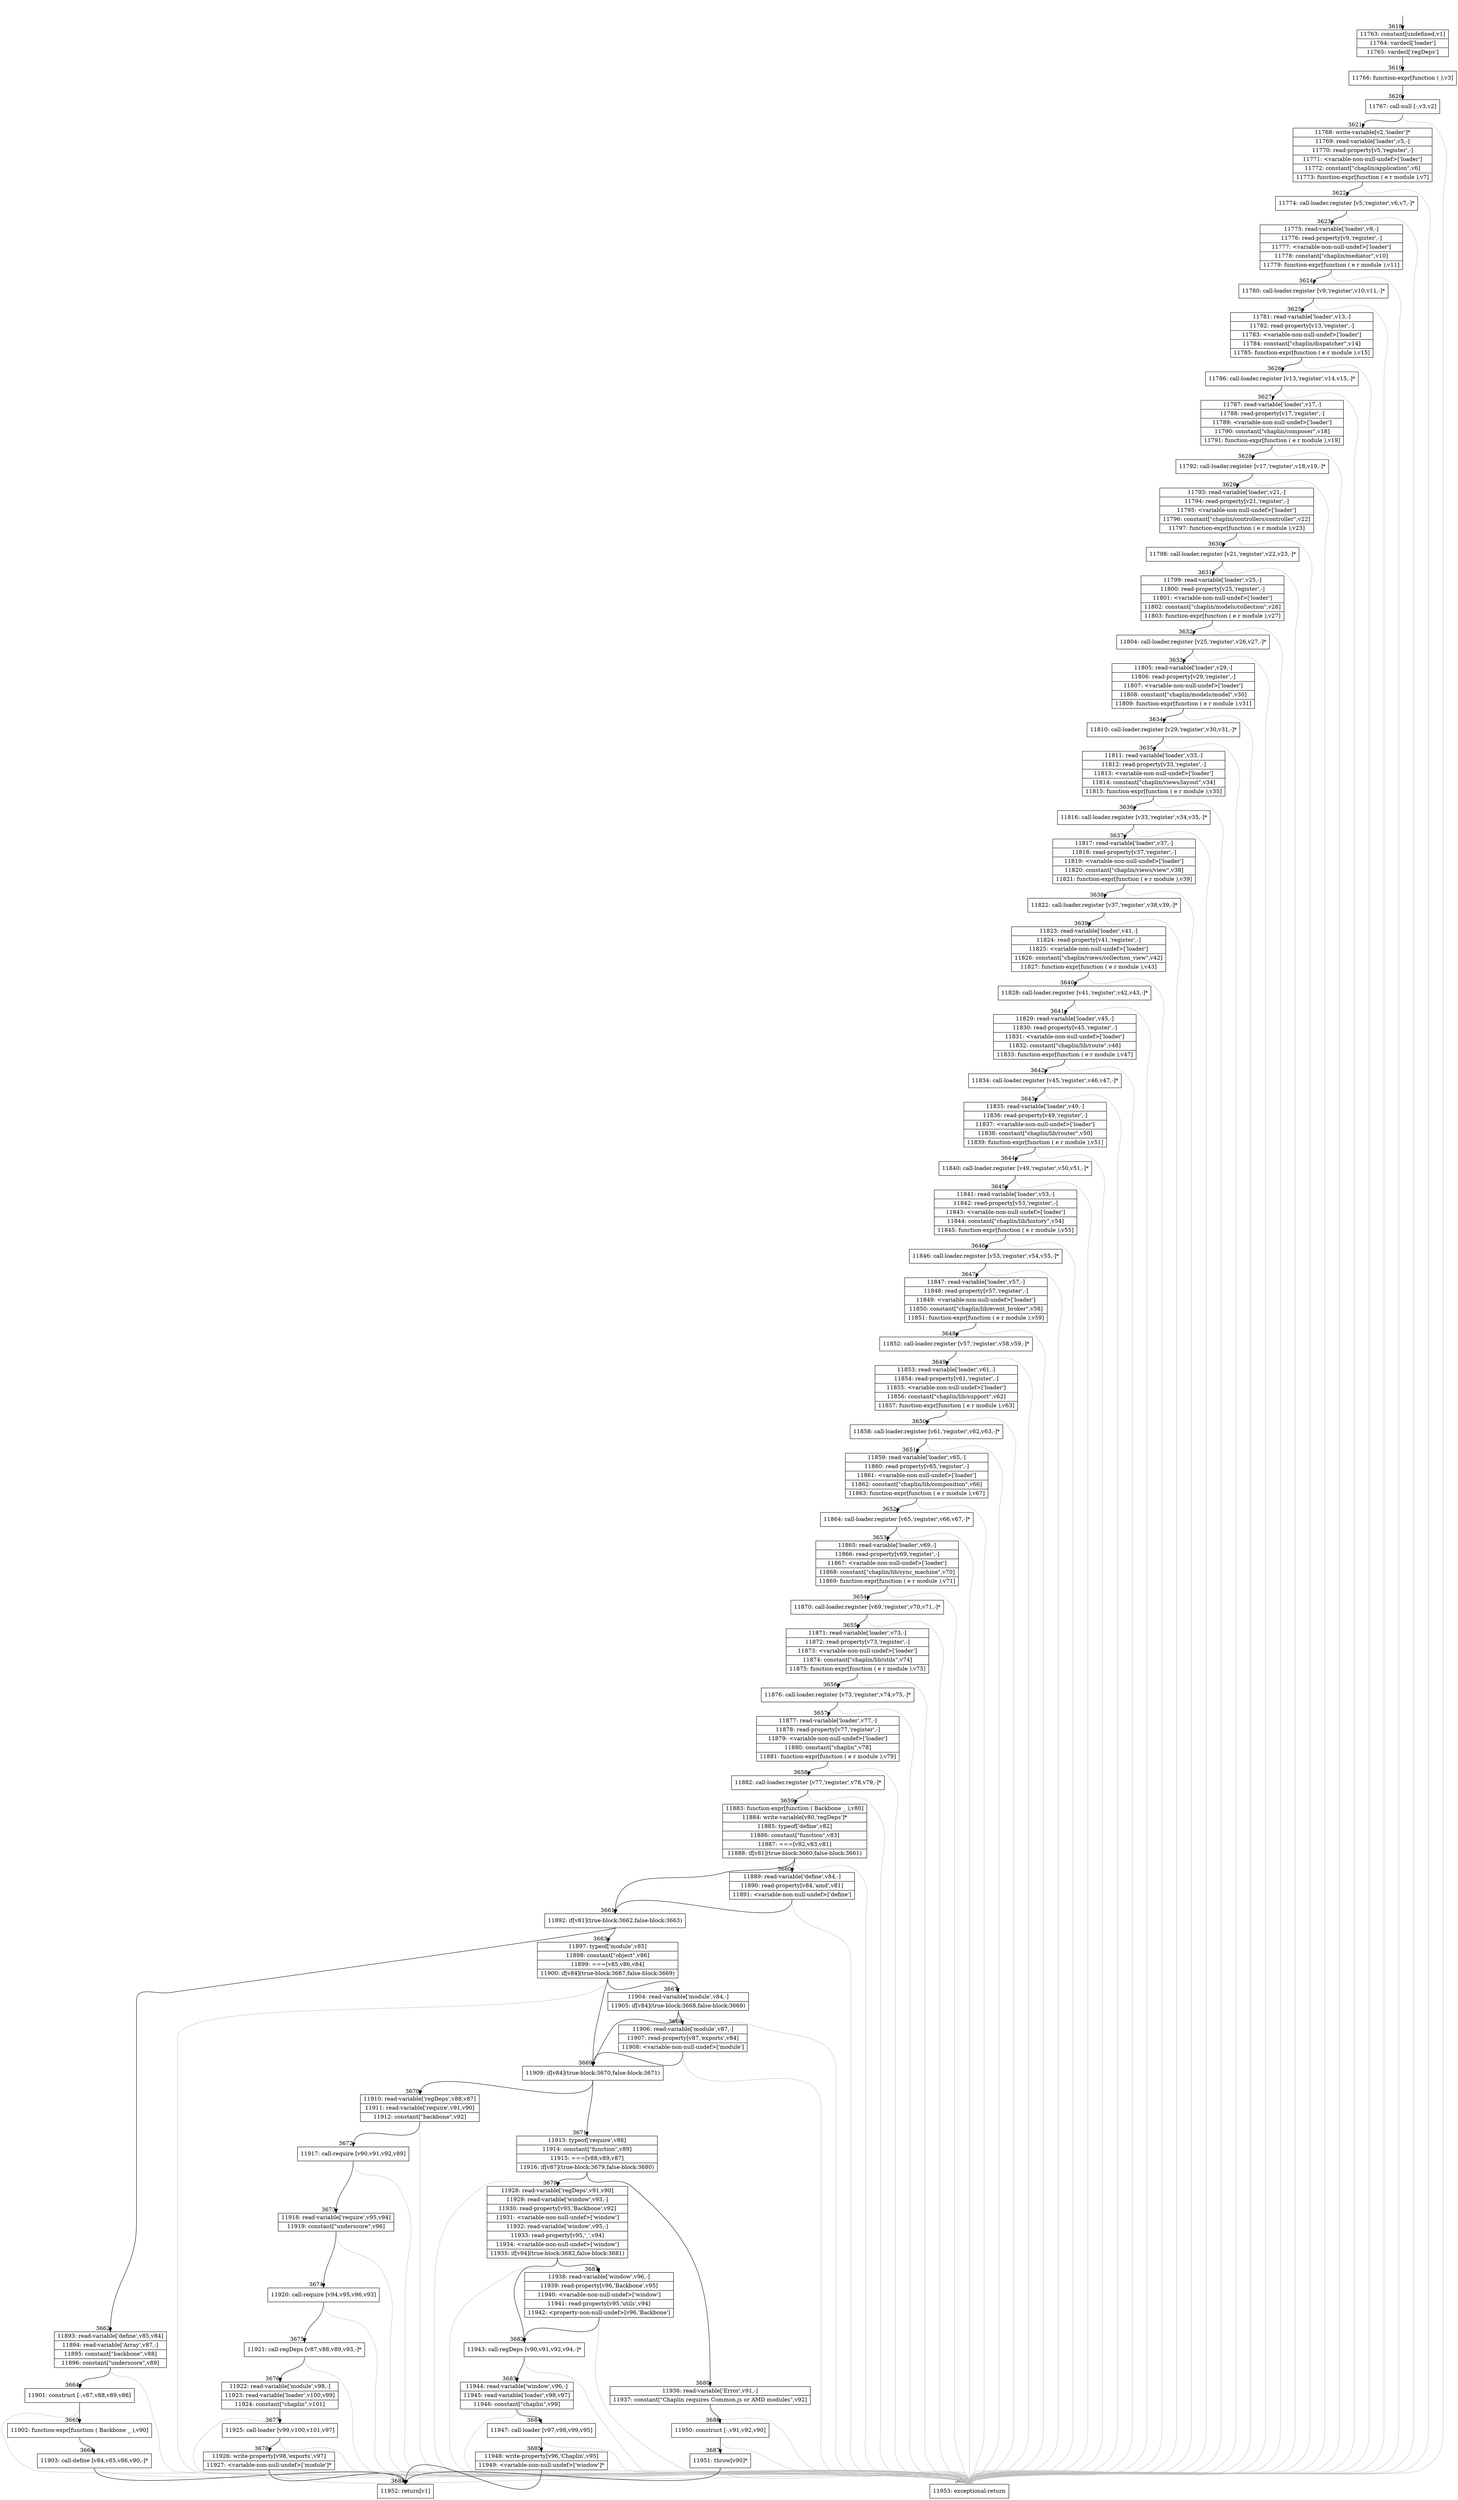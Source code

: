 digraph {
rankdir="TD"
BB_entry1[shape=none,label=""];
BB_entry1 -> BB3618 [tailport=s, headport=n, headlabel="    3618"]
BB3618 [shape=record label="{11763: constant[undefined,v1]|11764: vardecl['loader']|11765: vardecl['regDeps']}" ] 
BB3618 -> BB3619 [tailport=s, headport=n, headlabel="      3619"]
BB3619 [shape=record label="{11766: function-expr[function ( ),v3]}" ] 
BB3619 -> BB3620 [tailport=s, headport=n, headlabel="      3620"]
BB3620 [shape=record label="{11767: call-null [-,v3,v2]}" ] 
BB3620 -> BB3621 [tailport=s, headport=n, headlabel="      3621"]
BB3620 -> BB3689 [tailport=s, headport=n, color=gray, headlabel="      3689"]
BB3621 [shape=record label="{11768: write-variable[v2,'loader']*|11769: read-variable['loader',v5,-]|11770: read-property[v5,'register',-]|11771: \<variable-non-null-undef\>['loader']|11772: constant[\"chaplin/application\",v6]|11773: function-expr[function ( e r module ),v7]}" ] 
BB3621 -> BB3622 [tailport=s, headport=n, headlabel="      3622"]
BB3621 -> BB3689 [tailport=s, headport=n, color=gray]
BB3622 [shape=record label="{11774: call-loader.register [v5,'register',v6,v7,-]*}" ] 
BB3622 -> BB3623 [tailport=s, headport=n, headlabel="      3623"]
BB3622 -> BB3689 [tailport=s, headport=n, color=gray]
BB3623 [shape=record label="{11775: read-variable['loader',v9,-]|11776: read-property[v9,'register',-]|11777: \<variable-non-null-undef\>['loader']|11778: constant[\"chaplin/mediator\",v10]|11779: function-expr[function ( e r module ),v11]}" ] 
BB3623 -> BB3624 [tailport=s, headport=n, headlabel="      3624"]
BB3623 -> BB3689 [tailport=s, headport=n, color=gray]
BB3624 [shape=record label="{11780: call-loader.register [v9,'register',v10,v11,-]*}" ] 
BB3624 -> BB3625 [tailport=s, headport=n, headlabel="      3625"]
BB3624 -> BB3689 [tailport=s, headport=n, color=gray]
BB3625 [shape=record label="{11781: read-variable['loader',v13,-]|11782: read-property[v13,'register',-]|11783: \<variable-non-null-undef\>['loader']|11784: constant[\"chaplin/dispatcher\",v14]|11785: function-expr[function ( e r module ),v15]}" ] 
BB3625 -> BB3626 [tailport=s, headport=n, headlabel="      3626"]
BB3625 -> BB3689 [tailport=s, headport=n, color=gray]
BB3626 [shape=record label="{11786: call-loader.register [v13,'register',v14,v15,-]*}" ] 
BB3626 -> BB3627 [tailport=s, headport=n, headlabel="      3627"]
BB3626 -> BB3689 [tailport=s, headport=n, color=gray]
BB3627 [shape=record label="{11787: read-variable['loader',v17,-]|11788: read-property[v17,'register',-]|11789: \<variable-non-null-undef\>['loader']|11790: constant[\"chaplin/composer\",v18]|11791: function-expr[function ( e r module ),v19]}" ] 
BB3627 -> BB3628 [tailport=s, headport=n, headlabel="      3628"]
BB3627 -> BB3689 [tailport=s, headport=n, color=gray]
BB3628 [shape=record label="{11792: call-loader.register [v17,'register',v18,v19,-]*}" ] 
BB3628 -> BB3629 [tailport=s, headport=n, headlabel="      3629"]
BB3628 -> BB3689 [tailport=s, headport=n, color=gray]
BB3629 [shape=record label="{11793: read-variable['loader',v21,-]|11794: read-property[v21,'register',-]|11795: \<variable-non-null-undef\>['loader']|11796: constant[\"chaplin/controllers/controller\",v22]|11797: function-expr[function ( e r module ),v23]}" ] 
BB3629 -> BB3630 [tailport=s, headport=n, headlabel="      3630"]
BB3629 -> BB3689 [tailport=s, headport=n, color=gray]
BB3630 [shape=record label="{11798: call-loader.register [v21,'register',v22,v23,-]*}" ] 
BB3630 -> BB3631 [tailport=s, headport=n, headlabel="      3631"]
BB3630 -> BB3689 [tailport=s, headport=n, color=gray]
BB3631 [shape=record label="{11799: read-variable['loader',v25,-]|11800: read-property[v25,'register',-]|11801: \<variable-non-null-undef\>['loader']|11802: constant[\"chaplin/models/collection\",v26]|11803: function-expr[function ( e r module ),v27]}" ] 
BB3631 -> BB3632 [tailport=s, headport=n, headlabel="      3632"]
BB3631 -> BB3689 [tailport=s, headport=n, color=gray]
BB3632 [shape=record label="{11804: call-loader.register [v25,'register',v26,v27,-]*}" ] 
BB3632 -> BB3633 [tailport=s, headport=n, headlabel="      3633"]
BB3632 -> BB3689 [tailport=s, headport=n, color=gray]
BB3633 [shape=record label="{11805: read-variable['loader',v29,-]|11806: read-property[v29,'register',-]|11807: \<variable-non-null-undef\>['loader']|11808: constant[\"chaplin/models/model\",v30]|11809: function-expr[function ( e r module ),v31]}" ] 
BB3633 -> BB3634 [tailport=s, headport=n, headlabel="      3634"]
BB3633 -> BB3689 [tailport=s, headport=n, color=gray]
BB3634 [shape=record label="{11810: call-loader.register [v29,'register',v30,v31,-]*}" ] 
BB3634 -> BB3635 [tailport=s, headport=n, headlabel="      3635"]
BB3634 -> BB3689 [tailport=s, headport=n, color=gray]
BB3635 [shape=record label="{11811: read-variable['loader',v33,-]|11812: read-property[v33,'register',-]|11813: \<variable-non-null-undef\>['loader']|11814: constant[\"chaplin/views/layout\",v34]|11815: function-expr[function ( e r module ),v35]}" ] 
BB3635 -> BB3636 [tailport=s, headport=n, headlabel="      3636"]
BB3635 -> BB3689 [tailport=s, headport=n, color=gray]
BB3636 [shape=record label="{11816: call-loader.register [v33,'register',v34,v35,-]*}" ] 
BB3636 -> BB3637 [tailport=s, headport=n, headlabel="      3637"]
BB3636 -> BB3689 [tailport=s, headport=n, color=gray]
BB3637 [shape=record label="{11817: read-variable['loader',v37,-]|11818: read-property[v37,'register',-]|11819: \<variable-non-null-undef\>['loader']|11820: constant[\"chaplin/views/view\",v38]|11821: function-expr[function ( e r module ),v39]}" ] 
BB3637 -> BB3638 [tailport=s, headport=n, headlabel="      3638"]
BB3637 -> BB3689 [tailport=s, headport=n, color=gray]
BB3638 [shape=record label="{11822: call-loader.register [v37,'register',v38,v39,-]*}" ] 
BB3638 -> BB3639 [tailport=s, headport=n, headlabel="      3639"]
BB3638 -> BB3689 [tailport=s, headport=n, color=gray]
BB3639 [shape=record label="{11823: read-variable['loader',v41,-]|11824: read-property[v41,'register',-]|11825: \<variable-non-null-undef\>['loader']|11826: constant[\"chaplin/views/collection_view\",v42]|11827: function-expr[function ( e r module ),v43]}" ] 
BB3639 -> BB3640 [tailport=s, headport=n, headlabel="      3640"]
BB3639 -> BB3689 [tailport=s, headport=n, color=gray]
BB3640 [shape=record label="{11828: call-loader.register [v41,'register',v42,v43,-]*}" ] 
BB3640 -> BB3641 [tailport=s, headport=n, headlabel="      3641"]
BB3640 -> BB3689 [tailport=s, headport=n, color=gray]
BB3641 [shape=record label="{11829: read-variable['loader',v45,-]|11830: read-property[v45,'register',-]|11831: \<variable-non-null-undef\>['loader']|11832: constant[\"chaplin/lib/route\",v46]|11833: function-expr[function ( e r module ),v47]}" ] 
BB3641 -> BB3642 [tailport=s, headport=n, headlabel="      3642"]
BB3641 -> BB3689 [tailport=s, headport=n, color=gray]
BB3642 [shape=record label="{11834: call-loader.register [v45,'register',v46,v47,-]*}" ] 
BB3642 -> BB3643 [tailport=s, headport=n, headlabel="      3643"]
BB3642 -> BB3689 [tailport=s, headport=n, color=gray]
BB3643 [shape=record label="{11835: read-variable['loader',v49,-]|11836: read-property[v49,'register',-]|11837: \<variable-non-null-undef\>['loader']|11838: constant[\"chaplin/lib/router\",v50]|11839: function-expr[function ( e r module ),v51]}" ] 
BB3643 -> BB3644 [tailport=s, headport=n, headlabel="      3644"]
BB3643 -> BB3689 [tailport=s, headport=n, color=gray]
BB3644 [shape=record label="{11840: call-loader.register [v49,'register',v50,v51,-]*}" ] 
BB3644 -> BB3645 [tailport=s, headport=n, headlabel="      3645"]
BB3644 -> BB3689 [tailport=s, headport=n, color=gray]
BB3645 [shape=record label="{11841: read-variable['loader',v53,-]|11842: read-property[v53,'register',-]|11843: \<variable-non-null-undef\>['loader']|11844: constant[\"chaplin/lib/history\",v54]|11845: function-expr[function ( e r module ),v55]}" ] 
BB3645 -> BB3646 [tailport=s, headport=n, headlabel="      3646"]
BB3645 -> BB3689 [tailport=s, headport=n, color=gray]
BB3646 [shape=record label="{11846: call-loader.register [v53,'register',v54,v55,-]*}" ] 
BB3646 -> BB3647 [tailport=s, headport=n, headlabel="      3647"]
BB3646 -> BB3689 [tailport=s, headport=n, color=gray]
BB3647 [shape=record label="{11847: read-variable['loader',v57,-]|11848: read-property[v57,'register',-]|11849: \<variable-non-null-undef\>['loader']|11850: constant[\"chaplin/lib/event_broker\",v58]|11851: function-expr[function ( e r module ),v59]}" ] 
BB3647 -> BB3648 [tailport=s, headport=n, headlabel="      3648"]
BB3647 -> BB3689 [tailport=s, headport=n, color=gray]
BB3648 [shape=record label="{11852: call-loader.register [v57,'register',v58,v59,-]*}" ] 
BB3648 -> BB3649 [tailport=s, headport=n, headlabel="      3649"]
BB3648 -> BB3689 [tailport=s, headport=n, color=gray]
BB3649 [shape=record label="{11853: read-variable['loader',v61,-]|11854: read-property[v61,'register',-]|11855: \<variable-non-null-undef\>['loader']|11856: constant[\"chaplin/lib/support\",v62]|11857: function-expr[function ( e r module ),v63]}" ] 
BB3649 -> BB3650 [tailport=s, headport=n, headlabel="      3650"]
BB3649 -> BB3689 [tailport=s, headport=n, color=gray]
BB3650 [shape=record label="{11858: call-loader.register [v61,'register',v62,v63,-]*}" ] 
BB3650 -> BB3651 [tailport=s, headport=n, headlabel="      3651"]
BB3650 -> BB3689 [tailport=s, headport=n, color=gray]
BB3651 [shape=record label="{11859: read-variable['loader',v65,-]|11860: read-property[v65,'register',-]|11861: \<variable-non-null-undef\>['loader']|11862: constant[\"chaplin/lib/composition\",v66]|11863: function-expr[function ( e r module ),v67]}" ] 
BB3651 -> BB3652 [tailport=s, headport=n, headlabel="      3652"]
BB3651 -> BB3689 [tailport=s, headport=n, color=gray]
BB3652 [shape=record label="{11864: call-loader.register [v65,'register',v66,v67,-]*}" ] 
BB3652 -> BB3653 [tailport=s, headport=n, headlabel="      3653"]
BB3652 -> BB3689 [tailport=s, headport=n, color=gray]
BB3653 [shape=record label="{11865: read-variable['loader',v69,-]|11866: read-property[v69,'register',-]|11867: \<variable-non-null-undef\>['loader']|11868: constant[\"chaplin/lib/sync_machine\",v70]|11869: function-expr[function ( e r module ),v71]}" ] 
BB3653 -> BB3654 [tailport=s, headport=n, headlabel="      3654"]
BB3653 -> BB3689 [tailport=s, headport=n, color=gray]
BB3654 [shape=record label="{11870: call-loader.register [v69,'register',v70,v71,-]*}" ] 
BB3654 -> BB3655 [tailport=s, headport=n, headlabel="      3655"]
BB3654 -> BB3689 [tailport=s, headport=n, color=gray]
BB3655 [shape=record label="{11871: read-variable['loader',v73,-]|11872: read-property[v73,'register',-]|11873: \<variable-non-null-undef\>['loader']|11874: constant[\"chaplin/lib/utils\",v74]|11875: function-expr[function ( e r module ),v75]}" ] 
BB3655 -> BB3656 [tailport=s, headport=n, headlabel="      3656"]
BB3655 -> BB3689 [tailport=s, headport=n, color=gray]
BB3656 [shape=record label="{11876: call-loader.register [v73,'register',v74,v75,-]*}" ] 
BB3656 -> BB3657 [tailport=s, headport=n, headlabel="      3657"]
BB3656 -> BB3689 [tailport=s, headport=n, color=gray]
BB3657 [shape=record label="{11877: read-variable['loader',v77,-]|11878: read-property[v77,'register',-]|11879: \<variable-non-null-undef\>['loader']|11880: constant[\"chaplin\",v78]|11881: function-expr[function ( e r module ),v79]}" ] 
BB3657 -> BB3658 [tailport=s, headport=n, headlabel="      3658"]
BB3657 -> BB3689 [tailport=s, headport=n, color=gray]
BB3658 [shape=record label="{11882: call-loader.register [v77,'register',v78,v79,-]*}" ] 
BB3658 -> BB3659 [tailport=s, headport=n, headlabel="      3659"]
BB3658 -> BB3689 [tailport=s, headport=n, color=gray]
BB3659 [shape=record label="{11883: function-expr[function ( Backbone _ ),v80]|11884: write-variable[v80,'regDeps']*|11885: typeof['define',v82]|11886: constant[\"function\",v83]|11887: ===[v82,v83,v81]|11888: if[v81](true-block:3660,false-block:3661)}" ] 
BB3659 -> BB3661 [tailport=s, headport=n, headlabel="      3661"]
BB3659 -> BB3660 [tailport=s, headport=n, headlabel="      3660"]
BB3659 -> BB3689 [tailport=s, headport=n, color=gray]
BB3660 [shape=record label="{11889: read-variable['define',v84,-]|11890: read-property[v84,'amd',v81]|11891: \<variable-non-null-undef\>['define']}" ] 
BB3660 -> BB3661 [tailport=s, headport=n]
BB3660 -> BB3689 [tailport=s, headport=n, color=gray]
BB3661 [shape=record label="{11892: if[v81](true-block:3662,false-block:3663)}" ] 
BB3661 -> BB3662 [tailport=s, headport=n, headlabel="      3662"]
BB3661 -> BB3663 [tailport=s, headport=n, headlabel="      3663"]
BB3662 [shape=record label="{11893: read-variable['define',v85,v84]|11894: read-variable['Array',v87,-]|11895: constant[\"backbone\",v88]|11896: constant[\"underscore\",v89]}" ] 
BB3662 -> BB3664 [tailport=s, headport=n, headlabel="      3664"]
BB3662 -> BB3689 [tailport=s, headport=n, color=gray]
BB3663 [shape=record label="{11897: typeof['module',v85]|11898: constant[\"object\",v86]|11899: ===[v85,v86,v84]|11900: if[v84](true-block:3667,false-block:3669)}" ] 
BB3663 -> BB3669 [tailport=s, headport=n, headlabel="      3669"]
BB3663 -> BB3667 [tailport=s, headport=n, headlabel="      3667"]
BB3663 -> BB3689 [tailport=s, headport=n, color=gray]
BB3664 [shape=record label="{11901: construct [-,v87,v88,v89,v86]}" ] 
BB3664 -> BB3665 [tailport=s, headport=n, headlabel="      3665"]
BB3664 -> BB3689 [tailport=s, headport=n, color=gray]
BB3665 [shape=record label="{11902: function-expr[function ( Backbone _ ),v90]}" ] 
BB3665 -> BB3666 [tailport=s, headport=n, headlabel="      3666"]
BB3666 [shape=record label="{11903: call-define [v84,v85,v86,v90,-]*}" ] 
BB3666 -> BB3688 [tailport=s, headport=n, headlabel="      3688"]
BB3666 -> BB3689 [tailport=s, headport=n, color=gray]
BB3667 [shape=record label="{11904: read-variable['module',v84,-]|11905: if[v84](true-block:3668,false-block:3669)}" ] 
BB3667 -> BB3669 [tailport=s, headport=n]
BB3667 -> BB3668 [tailport=s, headport=n, headlabel="      3668"]
BB3667 -> BB3689 [tailport=s, headport=n, color=gray]
BB3668 [shape=record label="{11906: read-variable['module',v87,-]|11907: read-property[v87,'exports',v84]|11908: \<variable-non-null-undef\>['module']}" ] 
BB3668 -> BB3669 [tailport=s, headport=n]
BB3668 -> BB3689 [tailport=s, headport=n, color=gray]
BB3669 [shape=record label="{11909: if[v84](true-block:3670,false-block:3671)}" ] 
BB3669 -> BB3670 [tailport=s, headport=n, headlabel="      3670"]
BB3669 -> BB3671 [tailport=s, headport=n, headlabel="      3671"]
BB3670 [shape=record label="{11910: read-variable['regDeps',v88,v87]|11911: read-variable['require',v91,v90]|11912: constant[\"backbone\",v92]}" ] 
BB3670 -> BB3672 [tailport=s, headport=n, headlabel="      3672"]
BB3670 -> BB3689 [tailport=s, headport=n, color=gray]
BB3671 [shape=record label="{11913: typeof['require',v88]|11914: constant[\"function\",v89]|11915: ===[v88,v89,v87]|11916: if[v87](true-block:3679,false-block:3680)}" ] 
BB3671 -> BB3679 [tailport=s, headport=n, headlabel="      3679"]
BB3671 -> BB3680 [tailport=s, headport=n, headlabel="      3680"]
BB3671 -> BB3689 [tailport=s, headport=n, color=gray]
BB3672 [shape=record label="{11917: call-require [v90,v91,v92,v89]}" ] 
BB3672 -> BB3673 [tailport=s, headport=n, headlabel="      3673"]
BB3672 -> BB3689 [tailport=s, headport=n, color=gray]
BB3673 [shape=record label="{11918: read-variable['require',v95,v94]|11919: constant[\"underscore\",v96]}" ] 
BB3673 -> BB3674 [tailport=s, headport=n, headlabel="      3674"]
BB3673 -> BB3689 [tailport=s, headport=n, color=gray]
BB3674 [shape=record label="{11920: call-require [v94,v95,v96,v93]}" ] 
BB3674 -> BB3675 [tailport=s, headport=n, headlabel="      3675"]
BB3674 -> BB3689 [tailport=s, headport=n, color=gray]
BB3675 [shape=record label="{11921: call-regDeps [v87,v88,v89,v93,-]*}" ] 
BB3675 -> BB3676 [tailport=s, headport=n, headlabel="      3676"]
BB3675 -> BB3689 [tailport=s, headport=n, color=gray]
BB3676 [shape=record label="{11922: read-variable['module',v98,-]|11923: read-variable['loader',v100,v99]|11924: constant[\"chaplin\",v101]}" ] 
BB3676 -> BB3677 [tailport=s, headport=n, headlabel="      3677"]
BB3676 -> BB3689 [tailport=s, headport=n, color=gray]
BB3677 [shape=record label="{11925: call-loader [v99,v100,v101,v97]}" ] 
BB3677 -> BB3678 [tailport=s, headport=n, headlabel="      3678"]
BB3677 -> BB3689 [tailport=s, headport=n, color=gray]
BB3678 [shape=record label="{11926: write-property[v98,'exports',v97]|11927: \<variable-non-null-undef\>['module']*}" ] 
BB3678 -> BB3688 [tailport=s, headport=n]
BB3678 -> BB3689 [tailport=s, headport=n, color=gray]
BB3679 [shape=record label="{11928: read-variable['regDeps',v91,v90]|11929: read-variable['window',v93,-]|11930: read-property[v93,'Backbone',v92]|11931: \<variable-non-null-undef\>['window']|11932: read-variable['window',v95,-]|11933: read-property[v95,'_',v94]|11934: \<variable-non-null-undef\>['window']|11935: if[v94](true-block:3682,false-block:3681)}" ] 
BB3679 -> BB3682 [tailport=s, headport=n, headlabel="      3682"]
BB3679 -> BB3681 [tailport=s, headport=n, headlabel="      3681"]
BB3679 -> BB3689 [tailport=s, headport=n, color=gray]
BB3680 [shape=record label="{11936: read-variable['Error',v91,-]|11937: constant[\"Chaplin requires Common.js or AMD modules\",v92]}" ] 
BB3680 -> BB3686 [tailport=s, headport=n, headlabel="      3686"]
BB3680 -> BB3689 [tailport=s, headport=n, color=gray]
BB3681 [shape=record label="{11938: read-variable['window',v96,-]|11939: read-property[v96,'Backbone',v95]|11940: \<variable-non-null-undef\>['window']|11941: read-property[v95,'utils',v94]|11942: \<property-non-null-undef\>[v96,'Backbone']}" ] 
BB3681 -> BB3682 [tailport=s, headport=n]
BB3681 -> BB3689 [tailport=s, headport=n, color=gray]
BB3682 [shape=record label="{11943: call-regDeps [v90,v91,v92,v94,-]*}" ] 
BB3682 -> BB3683 [tailport=s, headport=n, headlabel="      3683"]
BB3682 -> BB3689 [tailport=s, headport=n, color=gray]
BB3683 [shape=record label="{11944: read-variable['window',v96,-]|11945: read-variable['loader',v98,v97]|11946: constant[\"chaplin\",v99]}" ] 
BB3683 -> BB3684 [tailport=s, headport=n, headlabel="      3684"]
BB3683 -> BB3689 [tailport=s, headport=n, color=gray]
BB3684 [shape=record label="{11947: call-loader [v97,v98,v99,v95]}" ] 
BB3684 -> BB3685 [tailport=s, headport=n, headlabel="      3685"]
BB3684 -> BB3689 [tailport=s, headport=n, color=gray]
BB3685 [shape=record label="{11948: write-property[v96,'Chaplin',v95]|11949: \<variable-non-null-undef\>['window']*}" ] 
BB3685 -> BB3688 [tailport=s, headport=n]
BB3685 -> BB3689 [tailport=s, headport=n, color=gray]
BB3686 [shape=record label="{11950: construct [-,v91,v92,v90]}" ] 
BB3686 -> BB3687 [tailport=s, headport=n, headlabel="      3687"]
BB3686 -> BB3689 [tailport=s, headport=n, color=gray]
BB3687 [shape=record label="{11951: throw[v90]*}" ] 
BB3687 -> BB3688 [tailport=s, headport=n]
BB3687 -> BB3689 [tailport=s, headport=n, color=gray]
BB3688 [shape=record label="{11952: return[v1]}" ] 
BB3689 [shape=record label="{11953: exceptional-return}" ] 
//#$~ 3108
}
